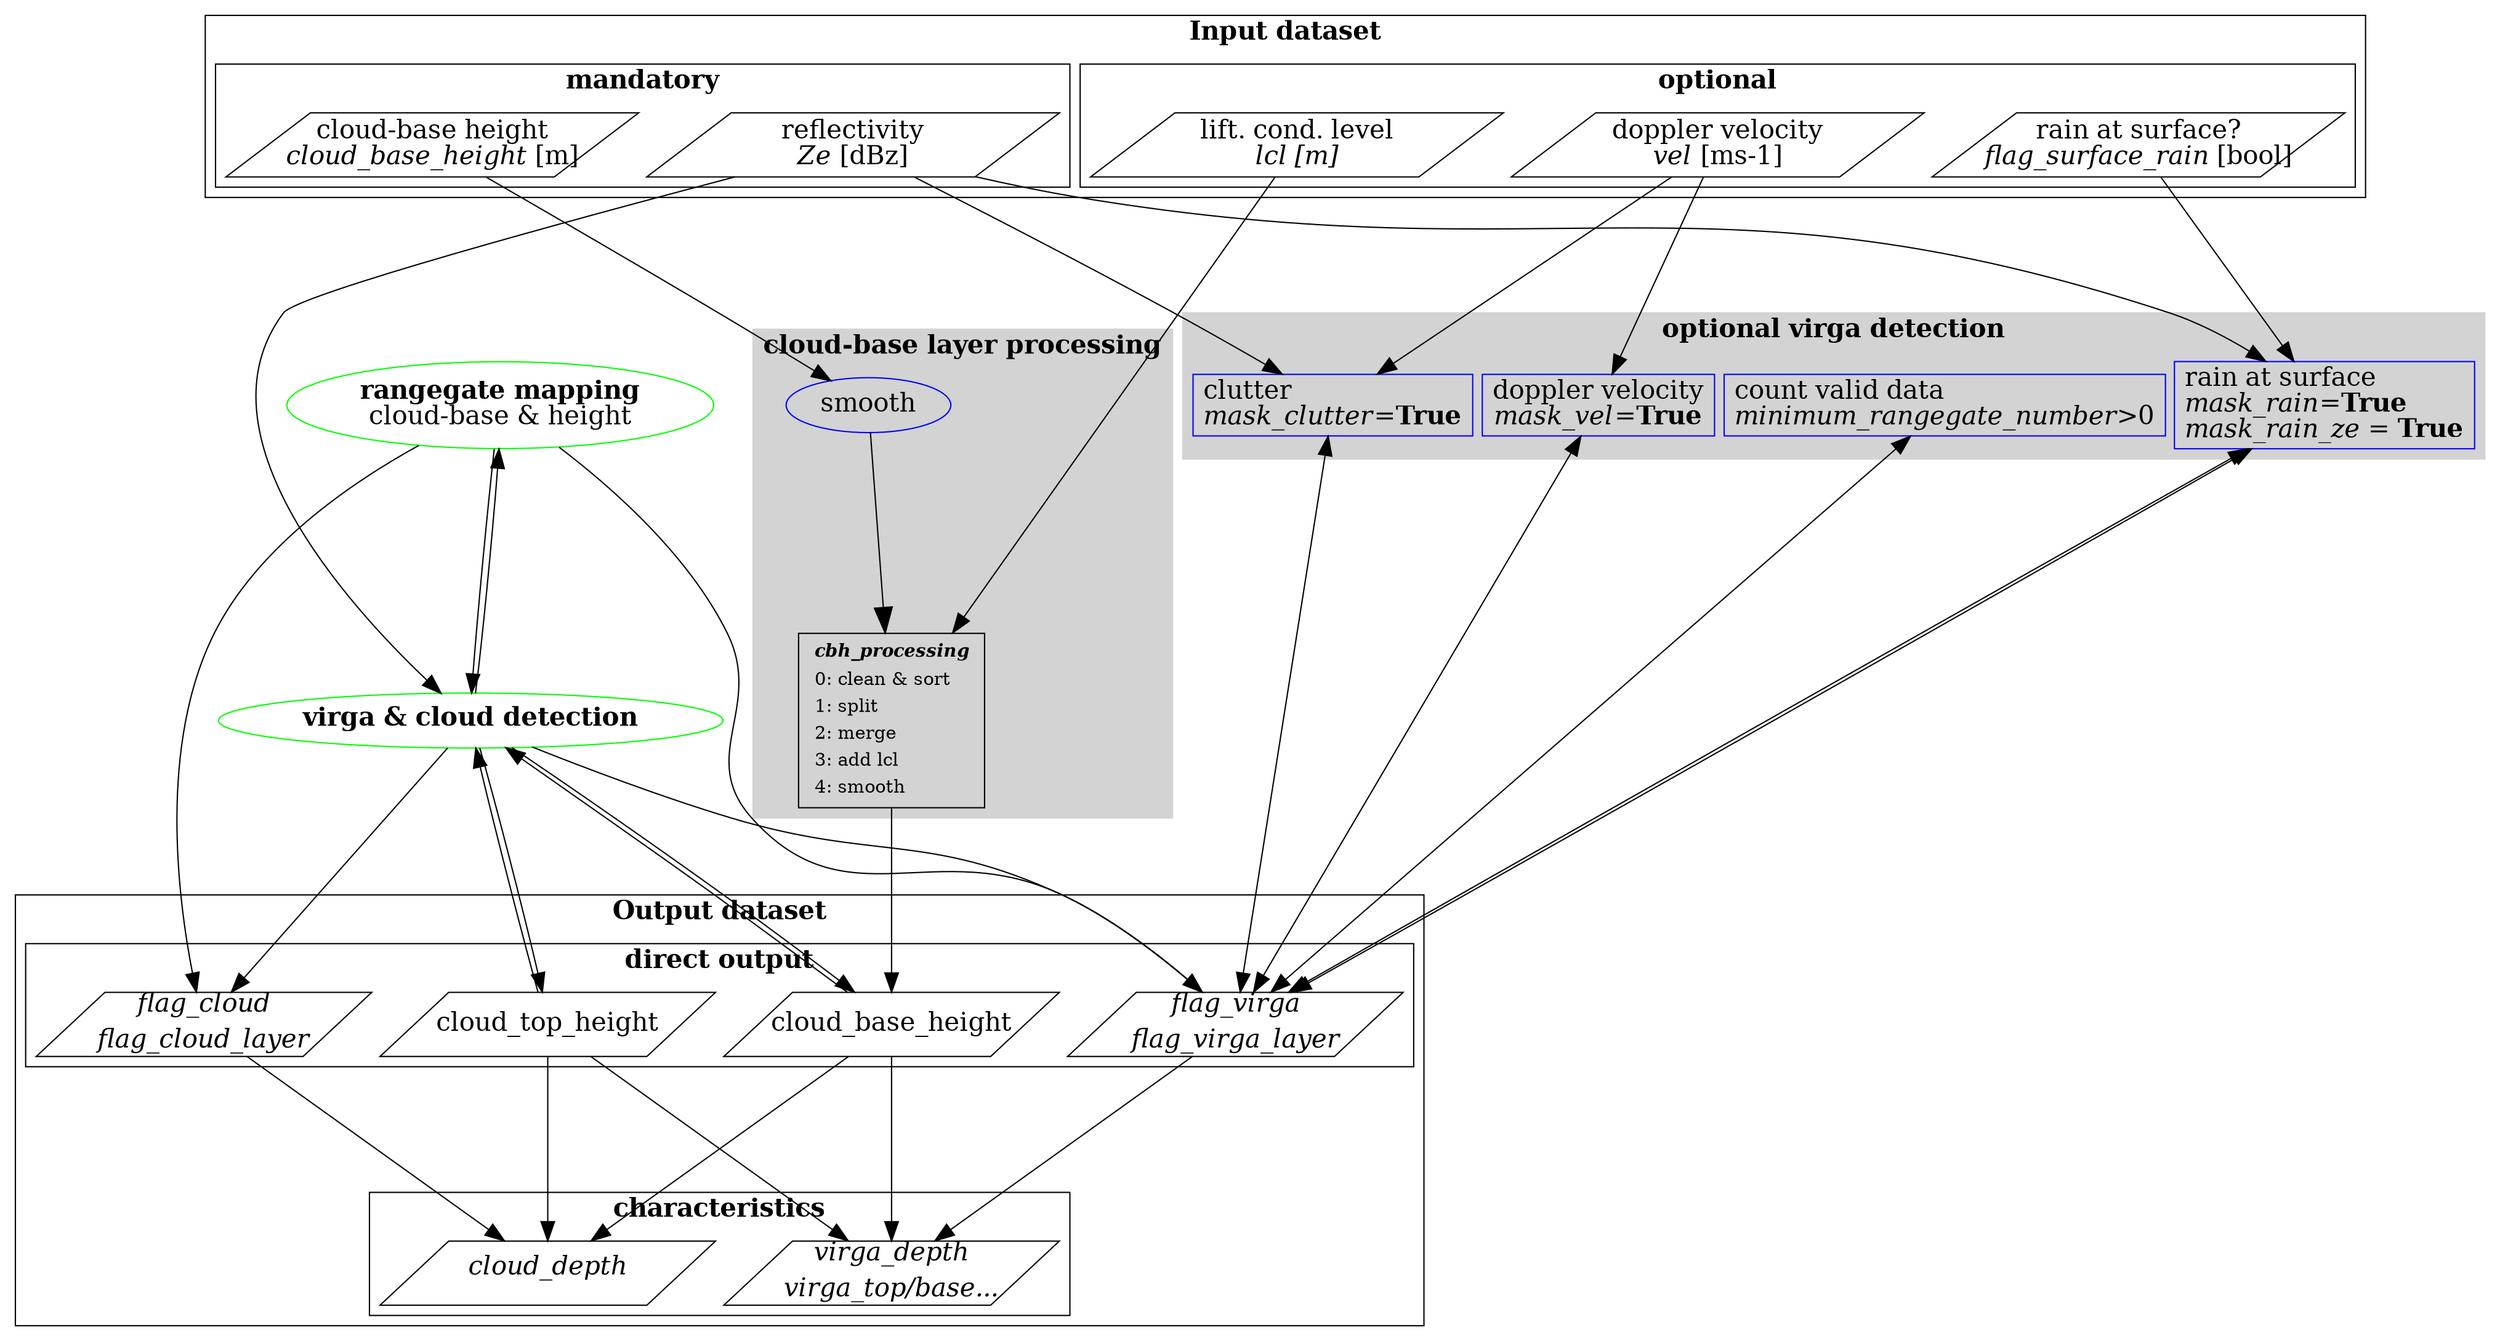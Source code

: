 digraph virgasniffer {
    graph [
        fontsize=20;
        nodesep="0.1";
        ranksep="2";
        rankdir="TD";
        overlap="false";
        splines="true";
    ];
    edge [ arrowsize= 1.5];
    { "cbhprocess-detail" [
        shape="box";
        label=<<TABLE BORDER='0'>
                <TR align='left'><TD><i><b>cbh_processing</b></i></TD></TR>
                <TR><TD align='left'>0: clean &amp; sort</TD></TR>
                <TR><TD align='left'>1: split</TD></TR>
                <TR><TD align='left'>2: merge</TD></TR>
                <TR><TD align='left'>3: add lcl</TD></TR>
                <TR><TD align='left'>4: smooth</TD></TR>
              </TABLE>>
        ];
    };
    {node [shape=ellipse fontsize=20];
        "layer-rg-map" [label=<<b>rangegate mapping</b><BR align="left"/>cloud-base &amp; height> color="green"];
        "initial-detection" [label=<<b>virga &amp; cloud detection</b>> color="green"];
    };
    {subgraph cluster_1 {
        style="filled";
        color="lightgrey";
        node [color="blue" fontsize=20];
        edge [color="black" arrowsize=2];
        label=<<font><b>cloud-base layer processing</b></font>>;
        "smooth" -> "cbhprocess-detail";
    };};
    {subgraph cluster_0 {
        label=<<font><b>Input dataset</b></font>>;
        subgraph cluster_01 {
            node [shape="parallelogram" fontsize=20 fixedsize=true width=4.3 height=0.7];
            label=<<font><b>mandatory</b></font>>;
            "ze" [label=<<font>reflectivity<BR align="left"/><i>Ze</i> [dBz]</font>>];
            "CBH0" [label=<<font>cloud-base height<BR/><i>cloud_base_height</i> [m]</font>>];
        };
        subgraph cluster_02 {
            node [shape="parallelogram" fixedsize=true width=4.3 height=0.7 fontsize=20];
            label=<<font><b>optional</b></font>>;
            "vel" [label=<<font>doppler velocity<BR align="left"/><i>vel</i> [ms-1]</font>>];
            "lcl" [label=<<font>lift. cond. level<BR align="left"/><i>lcl [m]</i></font>>];
            "flag_surface_rain" [label=<<font>rain at surface?<BR/><i>flag_surface_rain</i> [bool]</font>>];
        };
    };};
    {subgraph cluster_2 {
        style="filled";
        color="lightgrey";
        node [color="blue" shape="box" fontsize=20 ];
        edge [color="black"];
        label=<<font><b>optional virga detection</b></font>>;
        "mvel" [label=<<font>doppler velocity<BR align="left"/><i>mask_vel</i>=<b>True</b></font>>];
        "mclut" [label=<<font>clutter<BR align="left"/><i>mask_clutter</i>=<b>True</b></font>>];
        "mrg" [label=<<font>count valid data<BR align="left"/><i>minimum_rangegate_number</i>&gt;0</font>>]
        "mrain" [label=<<font>rain at surface<BR align="left"/><i>mask_rain</i>=<b>True</b><BR align="left"/><i>mask_rain_ze</i> = <b>True</b></font>>];
    };};
    {subgraph cluster_9 {
        label=<<font><b>Output dataset</b></font>>;
        subgraph cluster_90 {
            rank="same";
            node [shape="parallelogram" fixedsize="true" width="3.5" height="0.7" fontsize=20 ]
            label=<<font><b>direct output</b></font>>;
            "virgaflag" [label=<<TABLE BORDER='0'>
                                <TR align='left'><TD port="1"><i>flag_virga</i></TD></TR>
                                <TR align='left'><TD port="2"><i>flag_virga_layer</i></TD></TR>
                                </TABLE>>
                        ];
            "cloudflag" [label=<<TABLE BORDER='0'>
                                <TR align='left'><TD port="1"><i>flag_cloud</i></TD></TR>
                                <TR align='left'><TD port="2"><i>flag_cloud_layer</i></TD></TR>
                                </TABLE>>
                        ];
            "CTH" [label="cloud_top_height"];
            "CBH" [label="cloud_base_height"];
        };
        subgraph cluster_91 {
            rank="same";
            node [shape="parallelogram" fixedsize="true" width="3.5" height="0.7" fontsize=20 ]
            label=<<font><b>characteristics</b></font>>;
            "virgadepth" [label=<<TABLE BORDER='0'>
                                <TR align='left'><TD port="1"><i>virga_depth</i></TD></TR>
                                <TR align='left'><TD port="2"><i>virga_top/base...</i></TD></TR>
                                </TABLE>>
                        ];
            "clouddepth" [label=<<TABLE BORDER='0'>
                                <TR align='left'><TD port="1"><i>cloud_depth</i></TD></TR>
                                <TR align='left'><TD></TD></TR>
                                </TABLE>>
                        ];
        };
    };};
    "CBH0" -> "smooth";
    "ze" -> "initial-detection";
    "vel" -> "mvel";
    "vel" -> "mclut";
    "ze" -> "mclut";
    "ze" -> "mrain";
    "flag_surface_rain" -> "mrain";
    "mvel" -> "virgaflag" [dir="both"];
    "mclut" -> "virgaflag" [dir="both"];
    "mrg" -> "virgaflag" [dir="both"];
    "mrain" -> "virgaflag" [dir="both"];
    "mrain" -> "virgaflag" [dir="both"];
    "lcl" -> "cbhprocess-detail";
    "cbhprocess-detail" -> "CBH"
    {"CBH" "CTH"} -> "initial-detection";
    "initial-detection" -> {"CTH" "CBH"};
    "initial-detection" -> {"virgaflag" "cloudflag"};
    "initial-detection" -> "layer-rg-map";
    "layer-rg-map" -> "initial-detection";
    "layer-rg-map" -> {"virgaflag":2 "cloudflag":2};
    {"CBH" "CTH" "virgaflag":2} -> "virgadepth";
    {"CBH" "CTH" "cloudflag":2} -> "clouddepth";
}